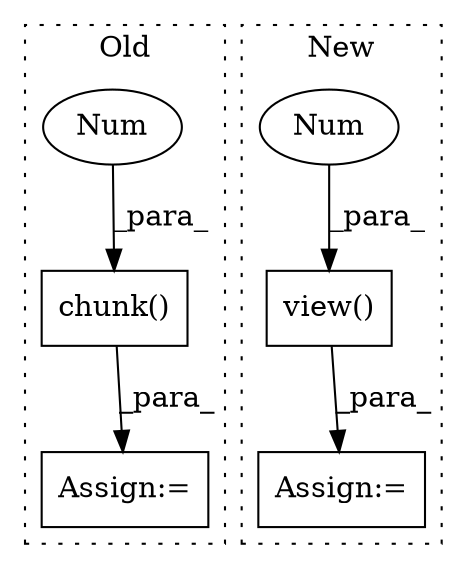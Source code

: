 digraph G {
subgraph cluster0 {
1 [label="chunk()" a="75" s="1410,1420" l="9,8" shape="box"];
4 [label="Num" a="76" s="1419" l="1" shape="ellipse"];
5 [label="Assign:=" a="68" s="1404" l="6" shape="box"];
label = "Old";
style="dotted";
}
subgraph cluster1 {
2 [label="view()" a="75" s="1400,1453" l="17,1" shape="box"];
3 [label="Num" a="76" s="1429" l="2" shape="ellipse"];
6 [label="Assign:=" a="68" s="1397" l="3" shape="box"];
label = "New";
style="dotted";
}
1 -> 5 [label="_para_"];
2 -> 6 [label="_para_"];
3 -> 2 [label="_para_"];
4 -> 1 [label="_para_"];
}